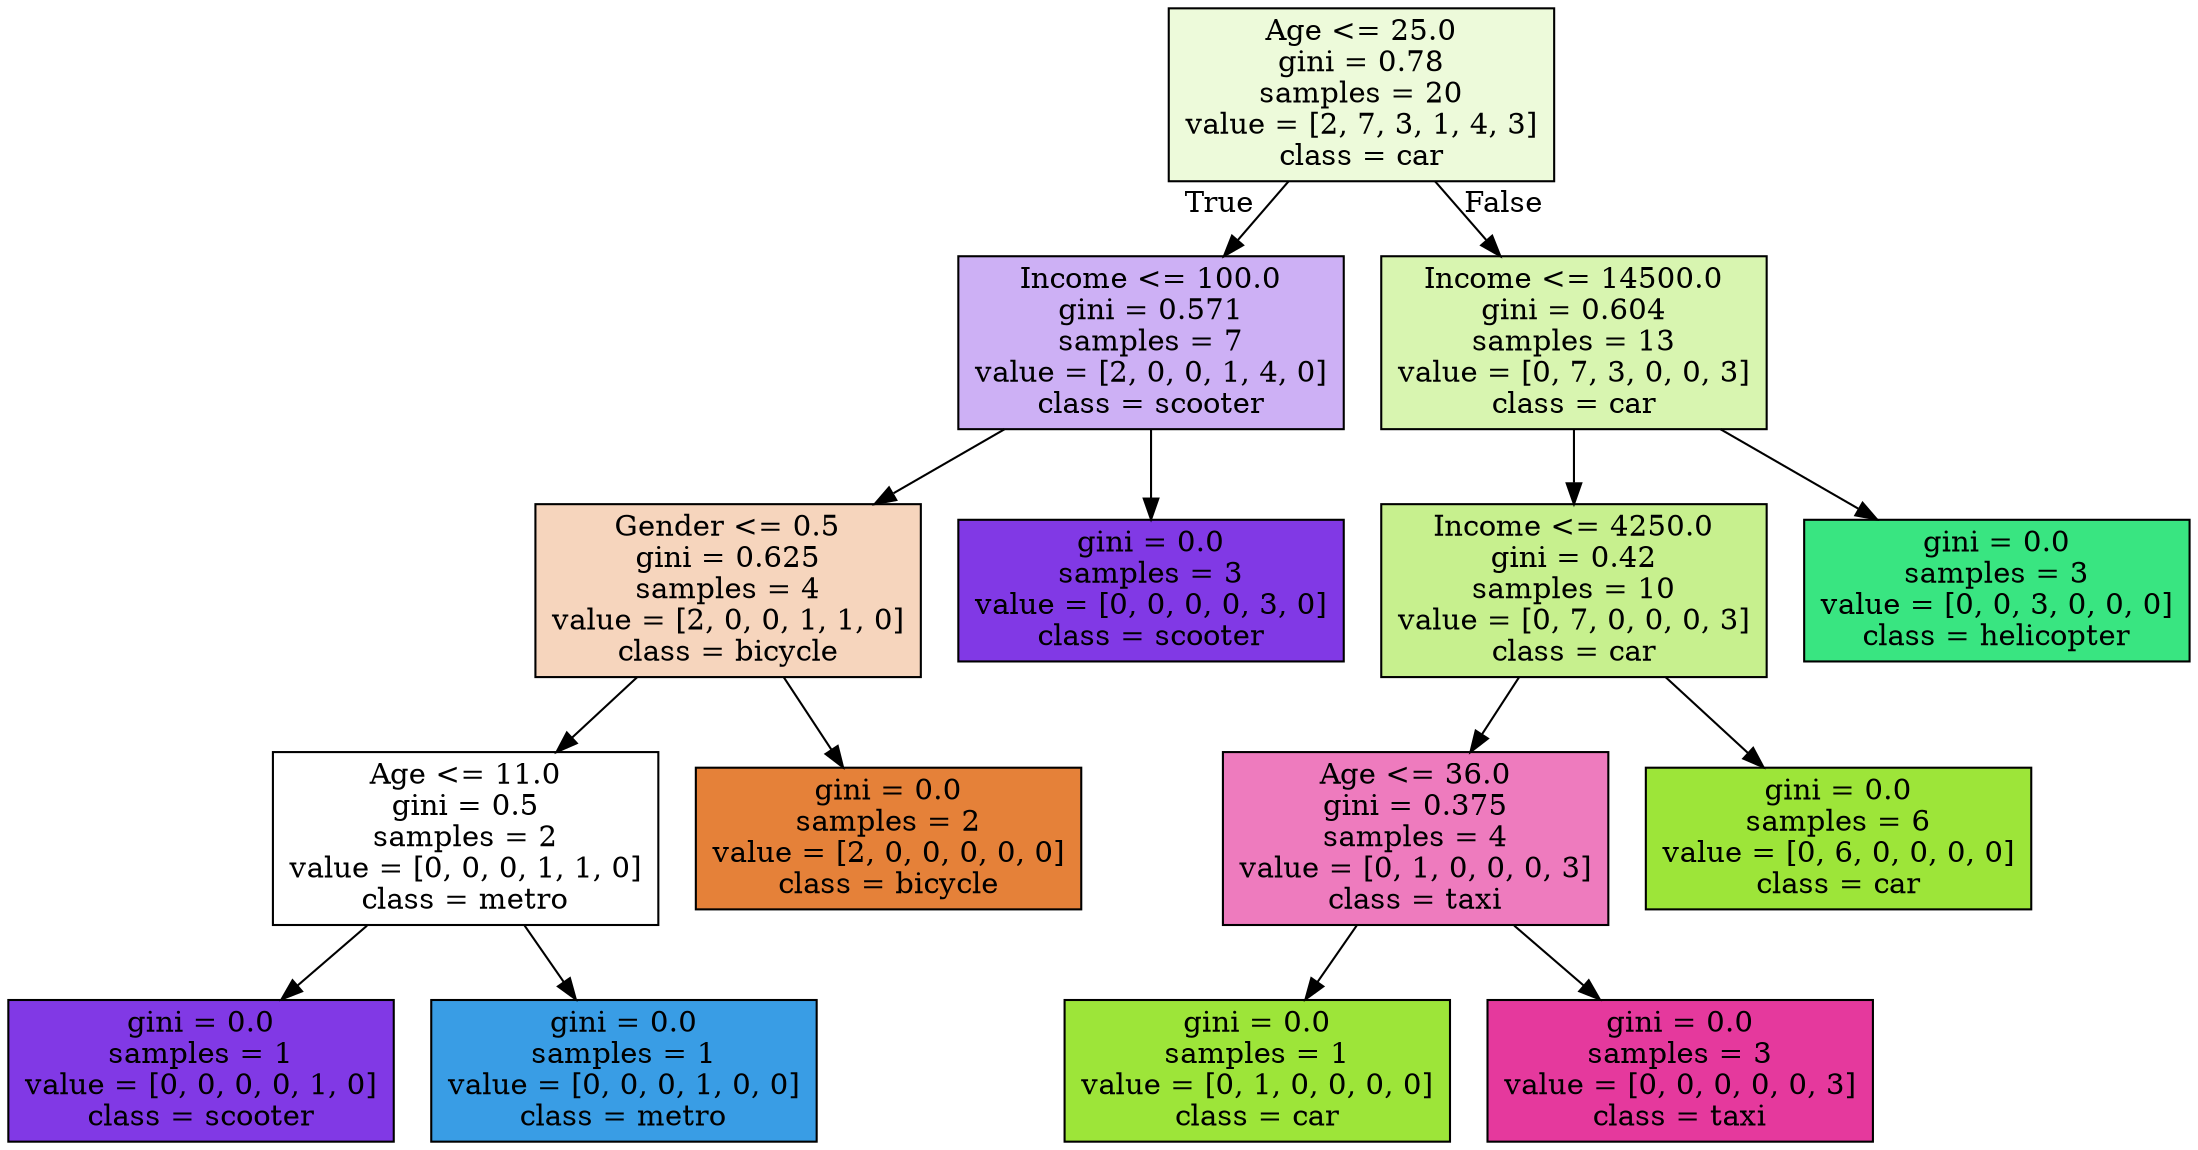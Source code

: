 digraph Tree {
node [shape=box, style="filled", color="black"] ;
0 [label="Age <= 25.0\ngini = 0.78\nsamples = 20\nvalue = [2, 7, 3, 1, 4, 3]\nclass = car", fillcolor="#edfada"] ;
1 [label="Income <= 100.0\ngini = 0.571\nsamples = 7\nvalue = [2, 0, 0, 1, 4, 0]\nclass = scooter", fillcolor="#cdb0f5"] ;
0 -> 1 [labeldistance=2.5, labelangle=45, headlabel="True"] ;
2 [label="Gender <= 0.5\ngini = 0.625\nsamples = 4\nvalue = [2, 0, 0, 1, 1, 0]\nclass = bicycle", fillcolor="#f6d5bd"] ;
1 -> 2 ;
3 [label="Age <= 11.0\ngini = 0.5\nsamples = 2\nvalue = [0, 0, 0, 1, 1, 0]\nclass = metro", fillcolor="#ffffff"] ;
2 -> 3 ;
4 [label="gini = 0.0\nsamples = 1\nvalue = [0, 0, 0, 0, 1, 0]\nclass = scooter", fillcolor="#8139e5"] ;
3 -> 4 ;
5 [label="gini = 0.0\nsamples = 1\nvalue = [0, 0, 0, 1, 0, 0]\nclass = metro", fillcolor="#399de5"] ;
3 -> 5 ;
6 [label="gini = 0.0\nsamples = 2\nvalue = [2, 0, 0, 0, 0, 0]\nclass = bicycle", fillcolor="#e58139"] ;
2 -> 6 ;
7 [label="gini = 0.0\nsamples = 3\nvalue = [0, 0, 0, 0, 3, 0]\nclass = scooter", fillcolor="#8139e5"] ;
1 -> 7 ;
8 [label="Income <= 14500.0\ngini = 0.604\nsamples = 13\nvalue = [0, 7, 3, 0, 0, 3]\nclass = car", fillcolor="#d8f5b0"] ;
0 -> 8 [labeldistance=2.5, labelangle=-45, headlabel="False"] ;
9 [label="Income <= 4250.0\ngini = 0.42\nsamples = 10\nvalue = [0, 7, 0, 0, 0, 3]\nclass = car", fillcolor="#c7f08e"] ;
8 -> 9 ;
10 [label="Age <= 36.0\ngini = 0.375\nsamples = 4\nvalue = [0, 1, 0, 0, 0, 3]\nclass = taxi", fillcolor="#ee7bbe"] ;
9 -> 10 ;
11 [label="gini = 0.0\nsamples = 1\nvalue = [0, 1, 0, 0, 0, 0]\nclass = car", fillcolor="#9de539"] ;
10 -> 11 ;
12 [label="gini = 0.0\nsamples = 3\nvalue = [0, 0, 0, 0, 0, 3]\nclass = taxi", fillcolor="#e5399d"] ;
10 -> 12 ;
13 [label="gini = 0.0\nsamples = 6\nvalue = [0, 6, 0, 0, 0, 0]\nclass = car", fillcolor="#9de539"] ;
9 -> 13 ;
14 [label="gini = 0.0\nsamples = 3\nvalue = [0, 0, 3, 0, 0, 0]\nclass = helicopter", fillcolor="#39e581"] ;
8 -> 14 ;
}